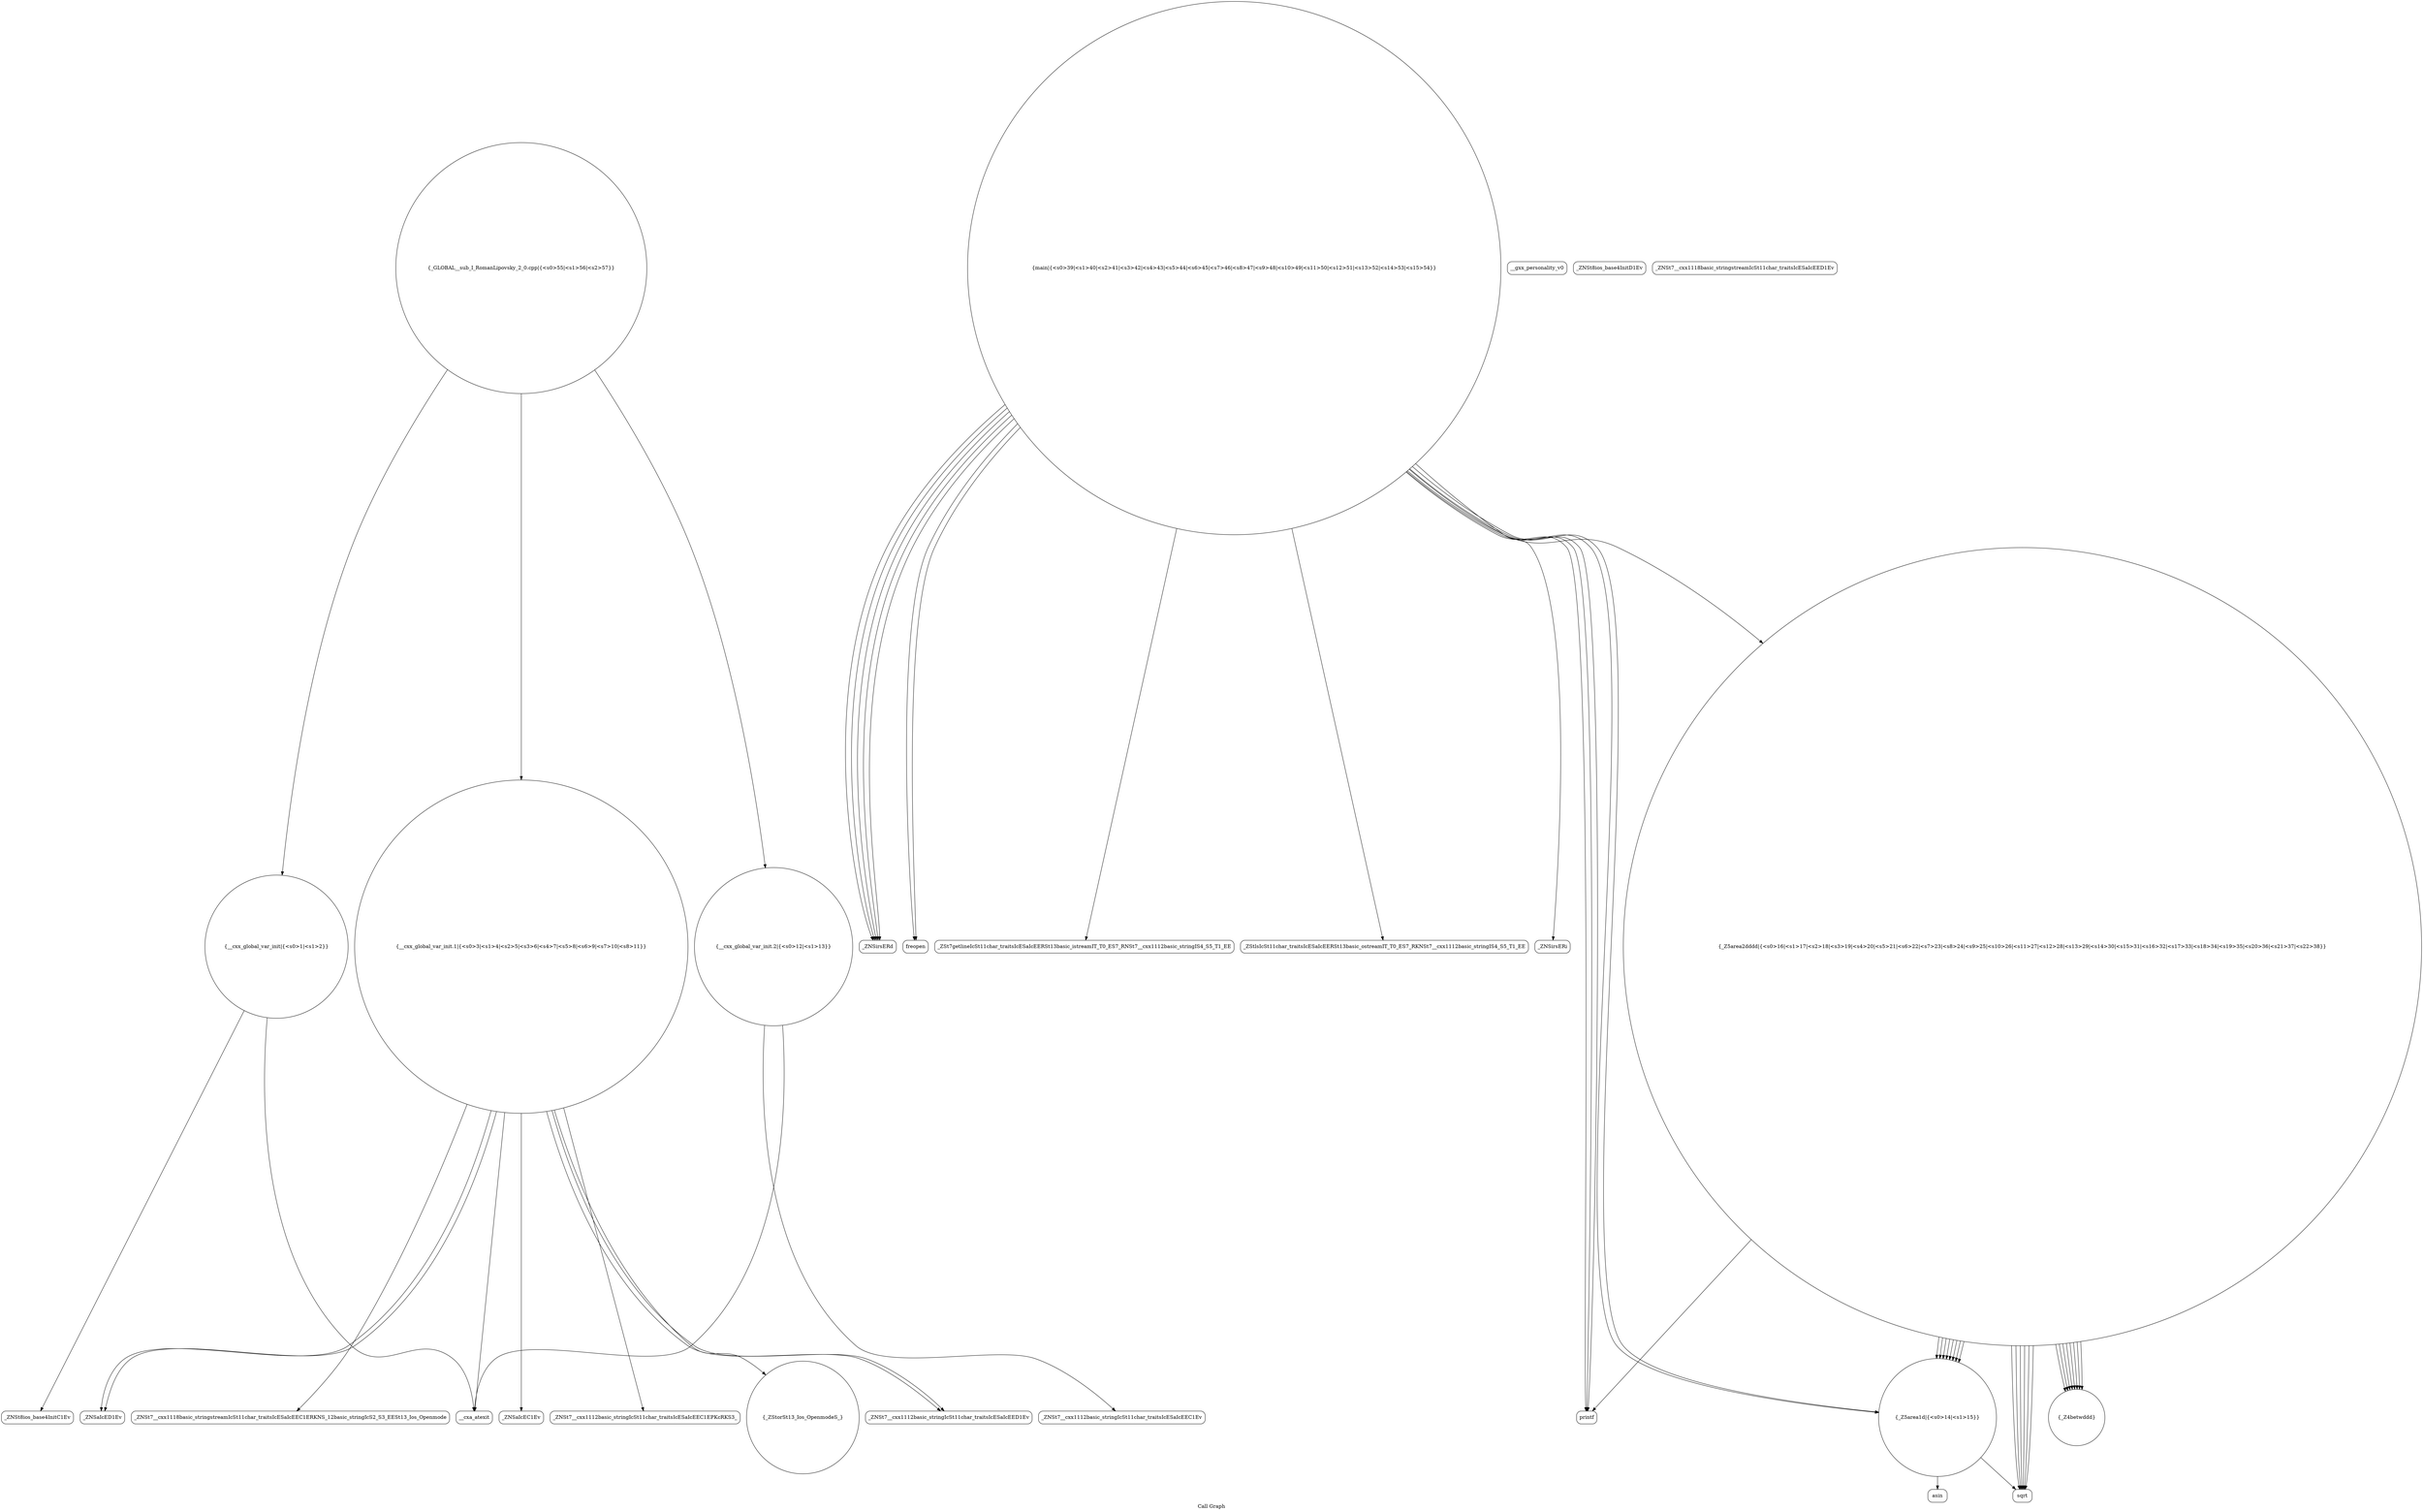 digraph "Call Graph" {
	label="Call Graph";

	Node0x563363947e80 [shape=record,shape=circle,label="{__cxx_global_var_init|{<s0>1|<s1>2}}"];
	Node0x563363947e80:s0 -> Node0x563363945e70[color=black];
	Node0x563363947e80:s1 -> Node0x5633639ddc60[color=black];
	Node0x5633639de7e0 [shape=record,shape=Mrecord,label="{_ZNSirsERd}"];
	Node0x5633639dde60 [shape=record,shape=Mrecord,label="{__gxx_personality_v0}"];
	Node0x5633639de1e0 [shape=record,shape=Mrecord,label="{_ZNSt7__cxx1112basic_stringIcSt11char_traitsIcESaIcEEC1Ev}"];
	Node0x5633639de560 [shape=record,shape=circle,label="{main|{<s0>39|<s1>40|<s2>41|<s3>42|<s4>43|<s5>44|<s6>45|<s7>46|<s8>47|<s9>48|<s10>49|<s11>50|<s12>51|<s13>52|<s14>53|<s15>54}}"];
	Node0x5633639de560:s0 -> Node0x5633639de5e0[color=black];
	Node0x5633639de560:s1 -> Node0x5633639de5e0[color=black];
	Node0x5633639de560:s2 -> Node0x5633639de660[color=black];
	Node0x5633639de560:s3 -> Node0x5633639de6e0[color=black];
	Node0x5633639de560:s4 -> Node0x5633639de760[color=black];
	Node0x5633639de560:s5 -> Node0x5633639de7e0[color=black];
	Node0x5633639de560:s6 -> Node0x5633639de7e0[color=black];
	Node0x5633639de560:s7 -> Node0x5633639de7e0[color=black];
	Node0x5633639de560:s8 -> Node0x5633639de7e0[color=black];
	Node0x5633639de560:s9 -> Node0x5633639de7e0[color=black];
	Node0x5633639de560:s10 -> Node0x5633639de4e0[color=black];
	Node0x5633639de560:s11 -> Node0x5633639de4e0[color=black];
	Node0x5633639de560:s12 -> Node0x5633639de260[color=black];
	Node0x5633639de560:s13 -> Node0x5633639de260[color=black];
	Node0x5633639de560:s14 -> Node0x5633639de460[color=black];
	Node0x5633639de560:s15 -> Node0x5633639de4e0[color=black];
	Node0x5633639ddbe0 [shape=record,shape=Mrecord,label="{_ZNSt8ios_base4InitD1Ev}"];
	Node0x5633639ddf60 [shape=record,shape=Mrecord,label="{_ZNSt7__cxx1118basic_stringstreamIcSt11char_traitsIcESaIcEEC1ERKNS_12basic_stringIcS2_S3_EESt13_Ios_Openmode}"];
	Node0x5633639de2e0 [shape=record,shape=Mrecord,label="{sqrt}"];
	Node0x5633639de660 [shape=record,shape=Mrecord,label="{_ZSt7getlineIcSt11char_traitsIcESaIcEERSt13basic_istreamIT_T0_ES7_RNSt7__cxx1112basic_stringIS4_S5_T1_EE}"];
	Node0x5633639ddce0 [shape=record,shape=circle,label="{__cxx_global_var_init.1|{<s0>3|<s1>4|<s2>5|<s3>6|<s4>7|<s5>8|<s6>9|<s7>10|<s8>11}}"];
	Node0x5633639ddce0:s0 -> Node0x5633639ddd60[color=black];
	Node0x5633639ddce0:s1 -> Node0x5633639ddde0[color=black];
	Node0x5633639ddce0:s2 -> Node0x5633639ddee0[color=black];
	Node0x5633639ddce0:s3 -> Node0x5633639ddf60[color=black];
	Node0x5633639ddce0:s4 -> Node0x5633639ddfe0[color=black];
	Node0x5633639ddce0:s5 -> Node0x5633639de060[color=black];
	Node0x5633639ddce0:s6 -> Node0x5633639ddc60[color=black];
	Node0x5633639ddce0:s7 -> Node0x5633639ddfe0[color=black];
	Node0x5633639ddce0:s8 -> Node0x5633639de060[color=black];
	Node0x5633639de060 [shape=record,shape=Mrecord,label="{_ZNSaIcED1Ev}"];
	Node0x5633639de3e0 [shape=record,shape=circle,label="{_Z4betwddd}"];
	Node0x5633639de760 [shape=record,shape=Mrecord,label="{_ZNSirsERi}"];
	Node0x5633639ddde0 [shape=record,shape=Mrecord,label="{_ZNSt7__cxx1112basic_stringIcSt11char_traitsIcESaIcEEC1EPKcRKS3_}"];
	Node0x5633639de160 [shape=record,shape=circle,label="{__cxx_global_var_init.2|{<s0>12|<s1>13}}"];
	Node0x5633639de160:s0 -> Node0x5633639de1e0[color=black];
	Node0x5633639de160:s1 -> Node0x5633639ddc60[color=black];
	Node0x5633639de4e0 [shape=record,shape=Mrecord,label="{printf}"];
	Node0x563363945e70 [shape=record,shape=Mrecord,label="{_ZNSt8ios_base4InitC1Ev}"];
	Node0x5633639de860 [shape=record,shape=circle,label="{_GLOBAL__sub_I_RomanLipovsky_2_0.cpp|{<s0>55|<s1>56|<s2>57}}"];
	Node0x5633639de860:s0 -> Node0x563363947e80[color=black];
	Node0x5633639de860:s1 -> Node0x5633639ddce0[color=black];
	Node0x5633639de860:s2 -> Node0x5633639de160[color=black];
	Node0x5633639ddee0 [shape=record,shape=circle,label="{_ZStorSt13_Ios_OpenmodeS_}"];
	Node0x5633639de260 [shape=record,shape=circle,label="{_Z5area1d|{<s0>14|<s1>15}}"];
	Node0x5633639de260:s0 -> Node0x5633639de2e0[color=black];
	Node0x5633639de260:s1 -> Node0x5633639de360[color=black];
	Node0x5633639de5e0 [shape=record,shape=Mrecord,label="{freopen}"];
	Node0x5633639ddc60 [shape=record,shape=Mrecord,label="{__cxa_atexit}"];
	Node0x5633639ddfe0 [shape=record,shape=Mrecord,label="{_ZNSt7__cxx1112basic_stringIcSt11char_traitsIcESaIcEED1Ev}"];
	Node0x5633639de360 [shape=record,shape=Mrecord,label="{asin}"];
	Node0x5633639de6e0 [shape=record,shape=Mrecord,label="{_ZStlsIcSt11char_traitsIcESaIcEERSt13basic_ostreamIT_T0_ES7_RKNSt7__cxx1112basic_stringIS4_S5_T1_EE}"];
	Node0x5633639ddd60 [shape=record,shape=Mrecord,label="{_ZNSaIcEC1Ev}"];
	Node0x5633639de0e0 [shape=record,shape=Mrecord,label="{_ZNSt7__cxx1118basic_stringstreamIcSt11char_traitsIcESaIcEED1Ev}"];
	Node0x5633639de460 [shape=record,shape=circle,label="{_Z5area2dddd|{<s0>16|<s1>17|<s2>18|<s3>19|<s4>20|<s5>21|<s6>22|<s7>23|<s8>24|<s9>25|<s10>26|<s11>27|<s12>28|<s13>29|<s14>30|<s15>31|<s16>32|<s17>33|<s18>34|<s19>35|<s20>36|<s21>37|<s22>38}}"];
	Node0x5633639de460:s0 -> Node0x5633639de2e0[color=black];
	Node0x5633639de460:s1 -> Node0x5633639de2e0[color=black];
	Node0x5633639de460:s2 -> Node0x5633639de3e0[color=black];
	Node0x5633639de460:s3 -> Node0x5633639de3e0[color=black];
	Node0x5633639de460:s4 -> Node0x5633639de260[color=black];
	Node0x5633639de460:s5 -> Node0x5633639de260[color=black];
	Node0x5633639de460:s6 -> Node0x5633639de3e0[color=black];
	Node0x5633639de460:s7 -> Node0x5633639de3e0[color=black];
	Node0x5633639de460:s8 -> Node0x5633639de2e0[color=black];
	Node0x5633639de460:s9 -> Node0x5633639de260[color=black];
	Node0x5633639de460:s10 -> Node0x5633639de260[color=black];
	Node0x5633639de460:s11 -> Node0x5633639de3e0[color=black];
	Node0x5633639de460:s12 -> Node0x5633639de3e0[color=black];
	Node0x5633639de460:s13 -> Node0x5633639de2e0[color=black];
	Node0x5633639de460:s14 -> Node0x5633639de260[color=black];
	Node0x5633639de460:s15 -> Node0x5633639de260[color=black];
	Node0x5633639de460:s16 -> Node0x5633639de3e0[color=black];
	Node0x5633639de460:s17 -> Node0x5633639de3e0[color=black];
	Node0x5633639de460:s18 -> Node0x5633639de2e0[color=black];
	Node0x5633639de460:s19 -> Node0x5633639de2e0[color=black];
	Node0x5633639de460:s20 -> Node0x5633639de260[color=black];
	Node0x5633639de460:s21 -> Node0x5633639de260[color=black];
	Node0x5633639de460:s22 -> Node0x5633639de4e0[color=black];
}
